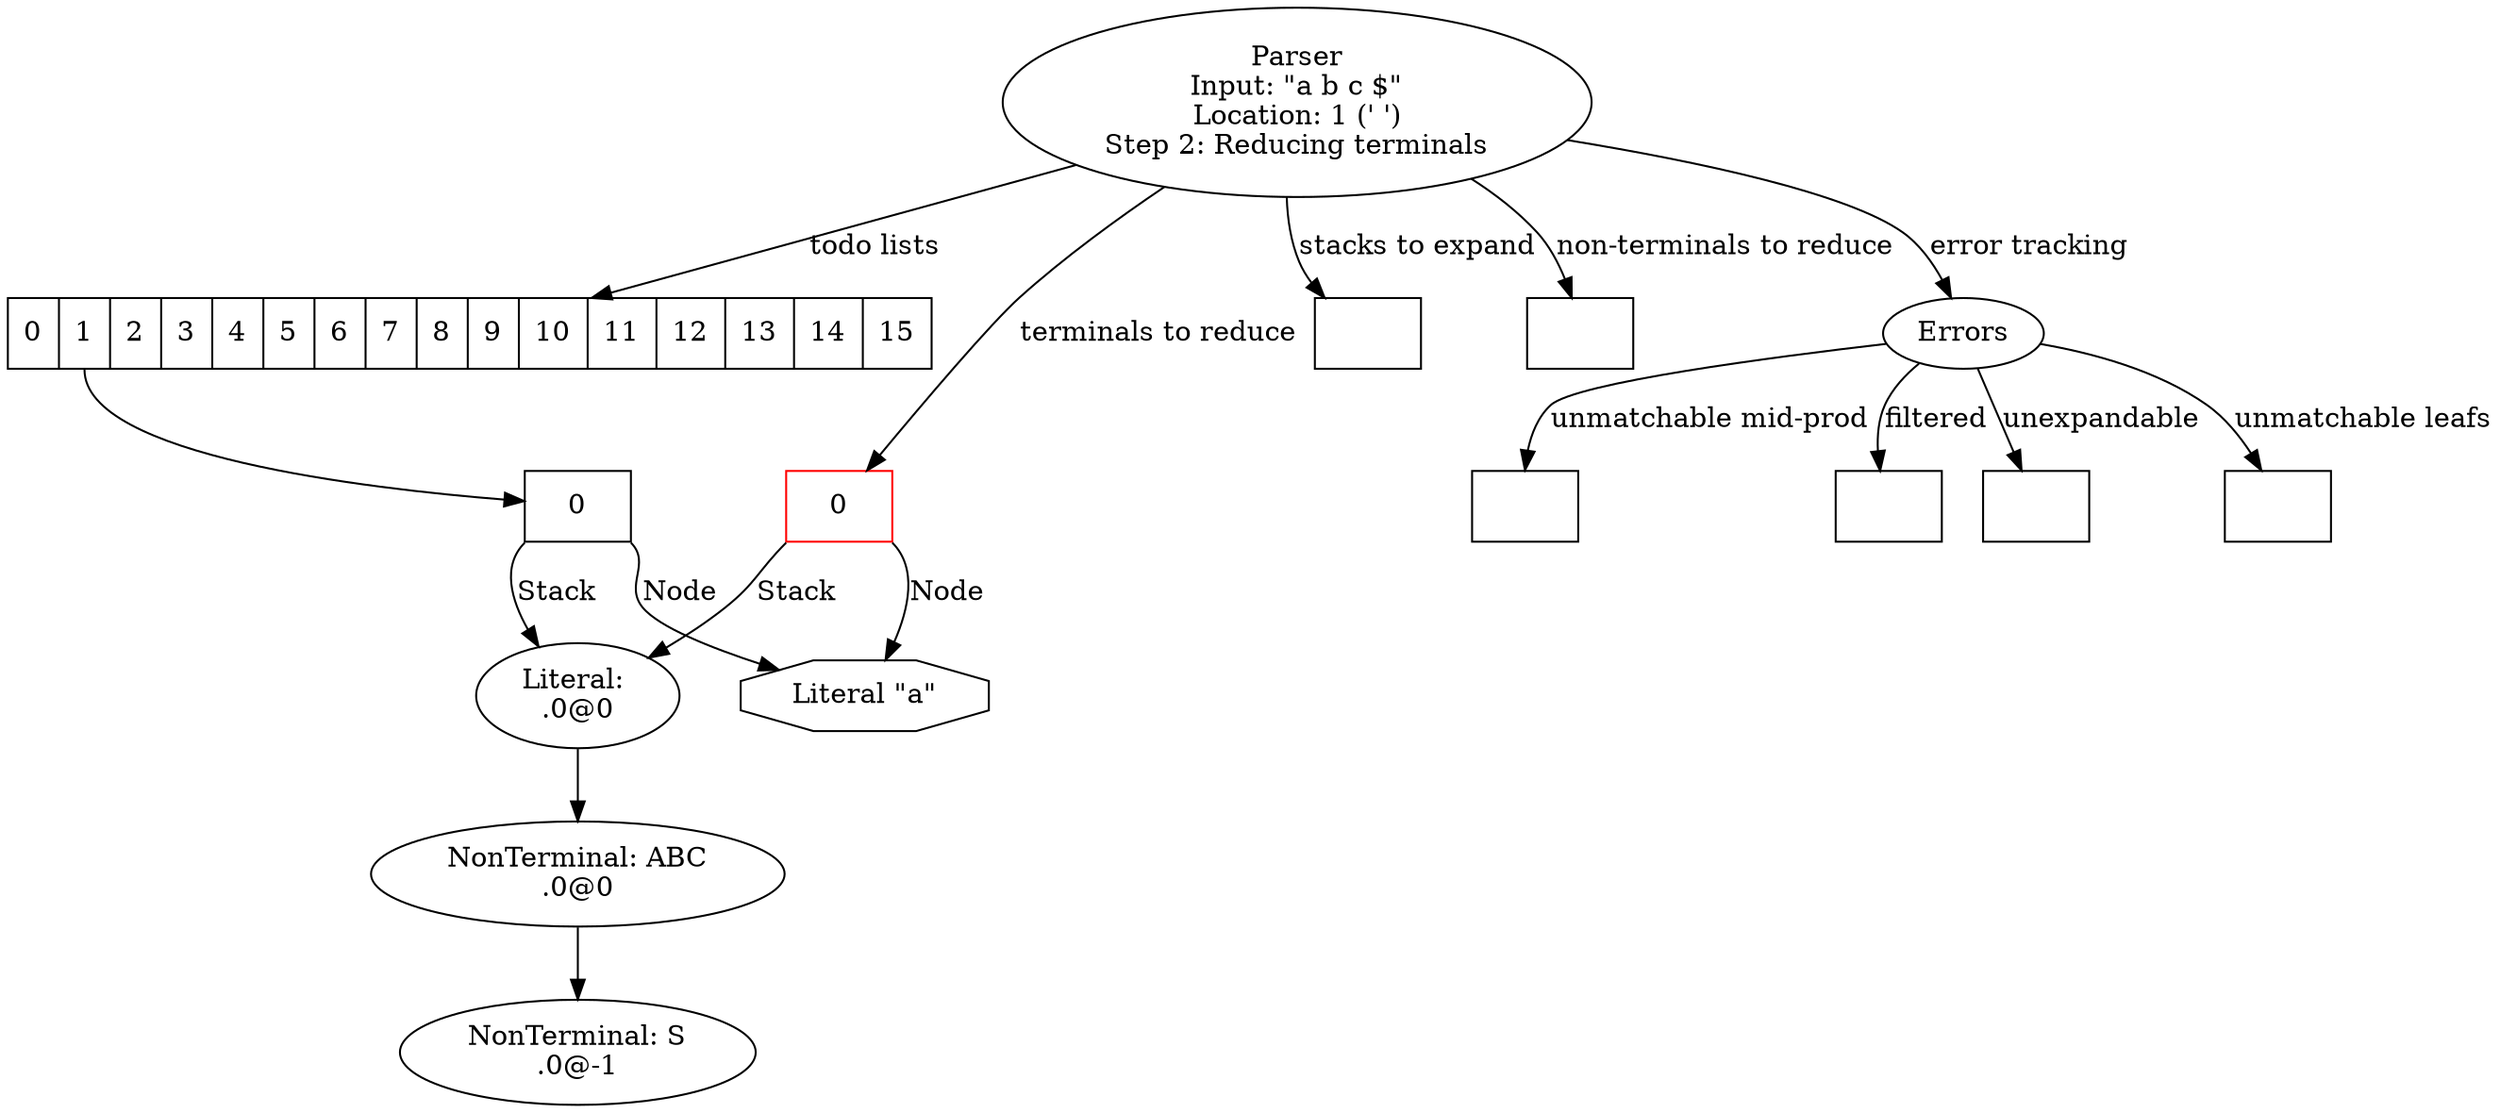 digraph Parser {
"Parser"["label"="Parser\nInput: \"a b c $\"\nLocation: 1 (' ')\nStep 2: Reducing terminals"];
"todo-1"["label"="<0> 0", "shape"="record"];
"55"["label"="Literal: \n.0@0"];
"35"["label"="NonTerminal: ABC\n.0@0"];
"-1"["label"="NonTerminal: S\n.0@-1"];
"35" -> "-1";
"55" -> "35";
"todo-1":"0":sw -> "55"["label"="Stack"];
"723689932"["shape"="octagon", "label"="Literal \"a\""];
"todo-1":"0":se -> "723689932"["label"="Node"];
"todoLists":"1" -> "todo-1";
"todoLists"["label"="<0> 0 | <1> 1 | <2> 2 | <3> 3 | <4> 4 | <5> 5 | <6> 6 | <7> 7 | <8> 8 | <9> 9 | <10> 10 | <11> 11 | <12> 12 | <13> 13 | <14> 14 | <15> 15", "shape"="record"];
"Parser" -> "todoLists"["label"="todo lists"];
"stacksToExpand"["label"="", "shape"="record"];
"Parser" -> "stacksToExpand"["label"="stacks to expand"];
"terminalsToReduce"["label"="<0> 0", "shape"="record", "color"="red"];
"terminalsToReduce":"0":sw -> "55"["label"="Stack"];
"723689932"["shape"="octagon", "label"="Literal \"a\""];
"terminalsToReduce":"0":se -> "723689932"["label"="Node"];
"Parser" -> "terminalsToReduce"["label"="terminals to reduce"];
"nonTerminalsToReduce"["label"="", "shape"="record"];
"Parser" -> "nonTerminalsToReduce"["label"="non-terminals to reduce"];
"unexpandableNodes"["label"="", "shape"="record"];
"unmatchableLeafNodes"["label"="", "shape"="record"];
"unmatchableMidProductionNodes"["shape"="record", "label"=""];
"filteredNodes"["label"="", "shape"="record"];
"error"["label"="Errors"];
"Parser" -> "error"["label"="error tracking"];
"error" -> "unexpandableNodes"["label"="unexpandable"];
"error" -> "unmatchableLeafNodes"["label"="unmatchable leafs"];
"error" -> "unmatchableMidProductionNodes"["label"="unmatchable mid-prod"];
"error" -> "filteredNodes"["label"="filtered"];
}
